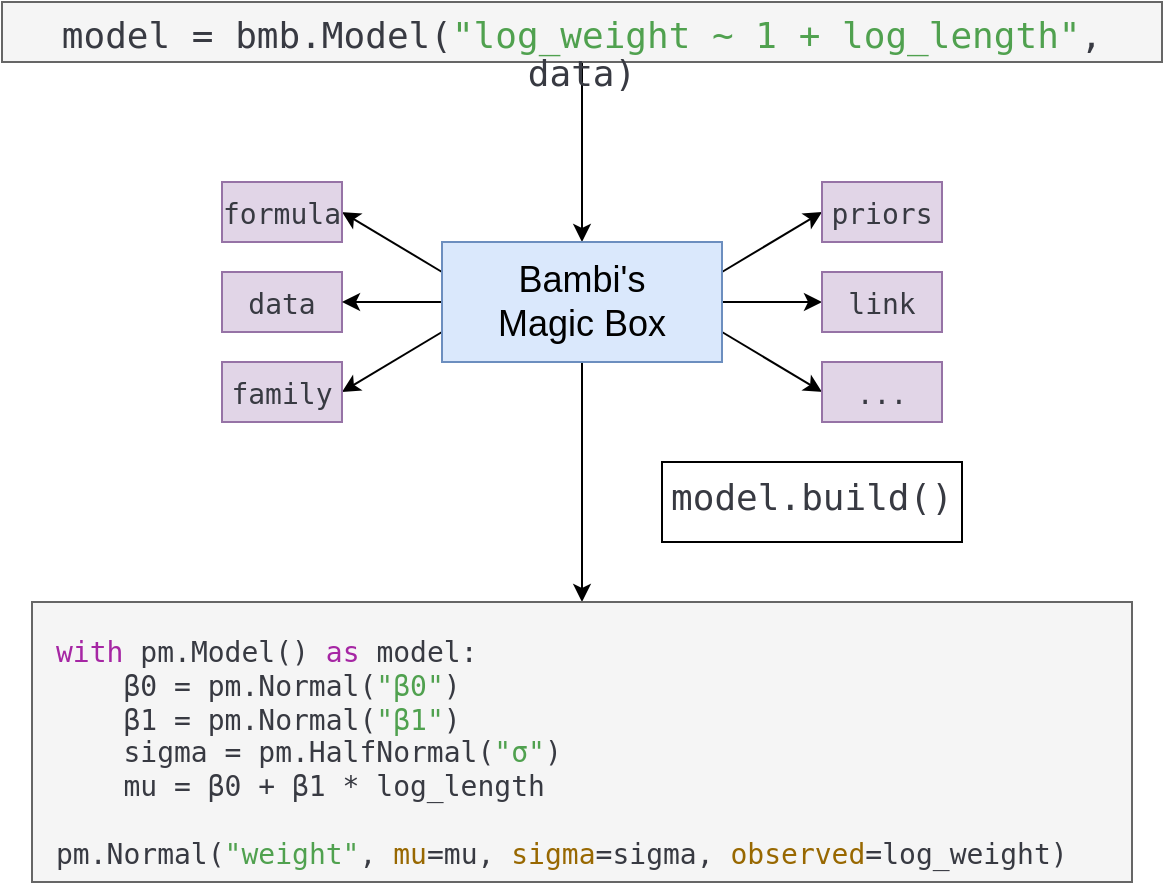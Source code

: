 <mxfile version="20.3.0" type="device"><diagram id="zOElW8BP_Pfkf28imVs9" name="Page-1"><mxGraphModel dx="1132" dy="732" grid="1" gridSize="10" guides="1" tooltips="1" connect="1" arrows="1" fold="1" page="1" pageScale="1" pageWidth="850" pageHeight="1100" math="0" shadow="0"><root><mxCell id="0"/><mxCell id="1" parent="0"/><mxCell id="cHL2ojspXwkiOK-Gk3Tl-32" style="edgeStyle=none;rounded=0;orthogonalLoop=1;jettySize=auto;html=1;exitX=0.5;exitY=1;exitDx=0;exitDy=0;fontSize=14;" edge="1" parent="1" source="cHL2ojspXwkiOK-Gk3Tl-1" target="cHL2ojspXwkiOK-Gk3Tl-9"><mxGeometry relative="1" as="geometry"/></mxCell><mxCell id="cHL2ojspXwkiOK-Gk3Tl-1" value="&lt;div style=&quot;color: rgb(56, 58, 66); font-family: &amp;quot;Cascadia Code&amp;quot;, &amp;quot;Droid Sans Mono&amp;quot;, &amp;quot;monospace&amp;quot;, monospace; font-weight: normal; font-size: 18px; line-height: 19px;&quot;&gt;&lt;div style=&quot;&quot;&gt;&lt;span style=&quot;color: rgb(56, 58, 66);&quot;&gt;model = bmb.Model(&lt;/span&gt;&lt;span style=&quot;color: rgb(80, 161, 79);&quot;&gt;&quot;log_weight ~ 1 + log_length&quot;&lt;/span&gt;&lt;span style=&quot;color: rgb(56, 58, 66);&quot;&gt;, data)&lt;/span&gt;&lt;/div&gt;&lt;/div&gt;" style="text;whiteSpace=wrap;html=1;fillColor=#f5f5f5;strokeColor=#666666;align=center;fontColor=#333333;" vertex="1" parent="1"><mxGeometry x="110" y="270" width="580" height="30" as="geometry"/></mxCell><mxCell id="cHL2ojspXwkiOK-Gk3Tl-3" value="&lt;div style=&quot;text-align: left;&quot;&gt;&lt;span style=&quot;color: rgb(56, 58, 66); font-family: &amp;quot;Cascadia Code&amp;quot;, &amp;quot;Droid Sans Mono&amp;quot;, &amp;quot;monospace&amp;quot;, monospace;&quot;&gt;&lt;font style=&quot;font-size: 14px;&quot;&gt;data&lt;/font&gt;&lt;/span&gt;&lt;br&gt;&lt;/div&gt;" style="rounded=0;whiteSpace=wrap;html=1;fontSize=18;fillColor=#e1d5e7;strokeColor=#9673a6;" vertex="1" parent="1"><mxGeometry x="220" y="405" width="60" height="30" as="geometry"/></mxCell><mxCell id="cHL2ojspXwkiOK-Gk3Tl-34" style="edgeStyle=none;rounded=0;orthogonalLoop=1;jettySize=auto;html=1;exitX=0.5;exitY=1;exitDx=0;exitDy=0;fontSize=14;entryX=0.5;entryY=0;entryDx=0;entryDy=0;" edge="1" parent="1" source="cHL2ojspXwkiOK-Gk3Tl-9" target="cHL2ojspXwkiOK-Gk3Tl-18"><mxGeometry relative="1" as="geometry"><mxPoint x="410" y="550" as="targetPoint"/></mxGeometry></mxCell><mxCell id="cHL2ojspXwkiOK-Gk3Tl-35" style="edgeStyle=none;rounded=0;orthogonalLoop=1;jettySize=auto;html=1;exitX=0;exitY=0.25;exitDx=0;exitDy=0;entryX=1;entryY=0.5;entryDx=0;entryDy=0;fontSize=14;" edge="1" parent="1" source="cHL2ojspXwkiOK-Gk3Tl-9" target="cHL2ojspXwkiOK-Gk3Tl-25"><mxGeometry relative="1" as="geometry"/></mxCell><mxCell id="cHL2ojspXwkiOK-Gk3Tl-36" style="edgeStyle=none;rounded=0;orthogonalLoop=1;jettySize=auto;html=1;exitX=0;exitY=0.5;exitDx=0;exitDy=0;entryX=1;entryY=0.5;entryDx=0;entryDy=0;fontSize=14;" edge="1" parent="1" source="cHL2ojspXwkiOK-Gk3Tl-9" target="cHL2ojspXwkiOK-Gk3Tl-3"><mxGeometry relative="1" as="geometry"/></mxCell><mxCell id="cHL2ojspXwkiOK-Gk3Tl-37" style="edgeStyle=none;rounded=0;orthogonalLoop=1;jettySize=auto;html=1;exitX=0;exitY=0.75;exitDx=0;exitDy=0;entryX=1;entryY=0.5;entryDx=0;entryDy=0;fontSize=14;" edge="1" parent="1" source="cHL2ojspXwkiOK-Gk3Tl-9" target="cHL2ojspXwkiOK-Gk3Tl-27"><mxGeometry relative="1" as="geometry"/></mxCell><mxCell id="cHL2ojspXwkiOK-Gk3Tl-38" style="edgeStyle=none;rounded=0;orthogonalLoop=1;jettySize=auto;html=1;exitX=1;exitY=0.25;exitDx=0;exitDy=0;entryX=0;entryY=0.5;entryDx=0;entryDy=0;fontSize=14;" edge="1" parent="1" source="cHL2ojspXwkiOK-Gk3Tl-9" target="cHL2ojspXwkiOK-Gk3Tl-31"><mxGeometry relative="1" as="geometry"/></mxCell><mxCell id="cHL2ojspXwkiOK-Gk3Tl-40" style="edgeStyle=none;rounded=0;orthogonalLoop=1;jettySize=auto;html=1;exitX=1;exitY=0.5;exitDx=0;exitDy=0;entryX=0;entryY=0.5;entryDx=0;entryDy=0;fontSize=14;" edge="1" parent="1" source="cHL2ojspXwkiOK-Gk3Tl-9" target="cHL2ojspXwkiOK-Gk3Tl-39"><mxGeometry relative="1" as="geometry"/></mxCell><mxCell id="cHL2ojspXwkiOK-Gk3Tl-41" style="edgeStyle=none;rounded=0;orthogonalLoop=1;jettySize=auto;html=1;exitX=1;exitY=0.75;exitDx=0;exitDy=0;entryX=0;entryY=0.5;entryDx=0;entryDy=0;fontSize=14;" edge="1" parent="1" source="cHL2ojspXwkiOK-Gk3Tl-9" target="cHL2ojspXwkiOK-Gk3Tl-33"><mxGeometry relative="1" as="geometry"/></mxCell><mxCell id="cHL2ojspXwkiOK-Gk3Tl-9" value="Bambi's &lt;br&gt;Magic Box" style="rounded=0;whiteSpace=wrap;html=1;fontSize=18;fillColor=#dae8fc;strokeColor=#6c8ebf;" vertex="1" parent="1"><mxGeometry x="330" y="390" width="140" height="60" as="geometry"/></mxCell><mxCell id="cHL2ojspXwkiOK-Gk3Tl-18" value="" style="rounded=0;whiteSpace=wrap;html=1;strokeColor=#666666;fontSize=18;fillColor=#f5f5f5;fontColor=#333333;" vertex="1" parent="1"><mxGeometry x="125" y="570" width="550" height="140" as="geometry"/></mxCell><mxCell id="cHL2ojspXwkiOK-Gk3Tl-17" value="&lt;div style=&quot;color: rgb(56, 58, 66); font-family: &amp;quot;Cascadia Code&amp;quot;, &amp;quot;Droid Sans Mono&amp;quot;, &amp;quot;monospace&amp;quot;, monospace; font-size: 14px; font-style: normal; font-variant-ligatures: normal; font-variant-caps: normal; font-weight: 400; letter-spacing: normal; orphans: 2; text-align: left; text-indent: 0px; text-transform: none; widows: 2; word-spacing: 0px; -webkit-text-stroke-width: 0px; text-decoration-thickness: initial; text-decoration-style: initial; text-decoration-color: initial;&quot;&gt;&lt;span style=&quot;color: rgb(166, 38, 164);&quot;&gt;with&lt;/span&gt;&lt;span&gt;&amp;nbsp;&lt;/span&gt;pm.Model()&lt;span&gt;&amp;nbsp;&lt;/span&gt;&lt;span style=&quot;color: rgb(166, 38, 164);&quot;&gt;as&lt;/span&gt;&lt;span&gt;&amp;nbsp;&lt;/span&gt;model:&lt;/div&gt;&lt;div style=&quot;color: rgb(56, 58, 66); font-family: &amp;quot;Cascadia Code&amp;quot;, &amp;quot;Droid Sans Mono&amp;quot;, &amp;quot;monospace&amp;quot;, monospace; font-size: 14px; font-style: normal; font-variant-ligatures: normal; font-variant-caps: normal; font-weight: 400; letter-spacing: normal; orphans: 2; text-align: left; text-indent: 0px; text-transform: none; widows: 2; word-spacing: 0px; -webkit-text-stroke-width: 0px; text-decoration-thickness: initial; text-decoration-style: initial; text-decoration-color: initial;&quot;&gt;&amp;nbsp; &amp;nbsp; β0 = pm.Normal(&lt;span style=&quot;color: rgb(80, 161, 79);&quot;&gt;&quot;β0&quot;&lt;/span&gt;)&lt;/div&gt;&lt;div style=&quot;color: rgb(56, 58, 66); font-family: &amp;quot;Cascadia Code&amp;quot;, &amp;quot;Droid Sans Mono&amp;quot;, &amp;quot;monospace&amp;quot;, monospace; font-size: 14px; font-style: normal; font-variant-ligatures: normal; font-variant-caps: normal; font-weight: 400; letter-spacing: normal; orphans: 2; text-align: left; text-indent: 0px; text-transform: none; widows: 2; word-spacing: 0px; -webkit-text-stroke-width: 0px; text-decoration-thickness: initial; text-decoration-style: initial; text-decoration-color: initial;&quot;&gt;&amp;nbsp; &amp;nbsp; β1 = pm.Normal(&lt;span style=&quot;color: rgb(80, 161, 79);&quot;&gt;&quot;β1&quot;&lt;/span&gt;)&lt;/div&gt;&lt;div style=&quot;color: rgb(56, 58, 66); font-family: &amp;quot;Cascadia Code&amp;quot;, &amp;quot;Droid Sans Mono&amp;quot;, &amp;quot;monospace&amp;quot;, monospace; font-size: 14px; font-style: normal; font-variant-ligatures: normal; font-variant-caps: normal; font-weight: 400; letter-spacing: normal; orphans: 2; text-align: left; text-indent: 0px; text-transform: none; widows: 2; word-spacing: 0px; -webkit-text-stroke-width: 0px; text-decoration-thickness: initial; text-decoration-style: initial; text-decoration-color: initial;&quot;&gt;&amp;nbsp; &amp;nbsp; sigma = pm.HalfNormal(&lt;span style=&quot;color: rgb(80, 161, 79);&quot;&gt;&quot;σ&quot;&lt;/span&gt;)&lt;/div&gt;&lt;div style=&quot;color: rgb(56, 58, 66); font-family: &amp;quot;Cascadia Code&amp;quot;, &amp;quot;Droid Sans Mono&amp;quot;, &amp;quot;monospace&amp;quot;, monospace; font-size: 14px; font-style: normal; font-variant-ligatures: normal; font-variant-caps: normal; font-weight: 400; letter-spacing: normal; orphans: 2; text-align: left; text-indent: 0px; text-transform: none; widows: 2; word-spacing: 0px; -webkit-text-stroke-width: 0px; text-decoration-thickness: initial; text-decoration-style: initial; text-decoration-color: initial;&quot;&gt;&amp;nbsp; &amp;nbsp; mu = β0 + β1 * log_length&lt;/div&gt;&lt;div style=&quot;color: rgb(56, 58, 66); font-family: &amp;quot;Cascadia Code&amp;quot;, &amp;quot;Droid Sans Mono&amp;quot;, &amp;quot;monospace&amp;quot;, monospace; font-size: 14px; font-style: normal; font-variant-ligatures: normal; font-variant-caps: normal; font-weight: 400; letter-spacing: normal; orphans: 2; text-align: left; text-indent: 0px; text-transform: none; widows: 2; word-spacing: 0px; -webkit-text-stroke-width: 0px; text-decoration-thickness: initial; text-decoration-style: initial; text-decoration-color: initial;&quot;&gt;&amp;nbsp; &amp;nbsp; pm.Normal(&lt;span style=&quot;color: rgb(80, 161, 79);&quot;&gt;&quot;weight&quot;&lt;/span&gt;,&lt;span&gt;&amp;nbsp;&lt;/span&gt;&lt;span style=&quot;color: rgb(152, 104, 1);&quot;&gt;mu&lt;/span&gt;=mu,&lt;span&gt;&amp;nbsp;&lt;/span&gt;&lt;span style=&quot;color: rgb(152, 104, 1);&quot;&gt;sigma&lt;/span&gt;=sigma,&lt;span&gt;&amp;nbsp;&lt;/span&gt;&lt;span style=&quot;color: rgb(152, 104, 1);&quot;&gt;observed&lt;/span&gt;=log_weight)&lt;/div&gt;" style="text;whiteSpace=wrap;html=1;fontSize=18;" vertex="1" parent="1"><mxGeometry x="135" y="580" width="530" height="120" as="geometry"/></mxCell><mxCell id="cHL2ojspXwkiOK-Gk3Tl-19" value="&lt;span style=&quot;color: rgb(56, 58, 66); font-family: &amp;quot;Cascadia Code&amp;quot;, &amp;quot;Droid Sans Mono&amp;quot;, &amp;quot;monospace&amp;quot;, monospace; font-size: 18px; font-style: normal; font-variant-ligatures: normal; font-variant-caps: normal; font-weight: 400; letter-spacing: normal; orphans: 2; text-indent: 0px; text-transform: none; widows: 2; word-spacing: 0px; -webkit-text-stroke-width: 0px; text-decoration-thickness: initial; text-decoration-style: initial; text-decoration-color: initial; float: none; display: inline !important;&quot;&gt;model.build()&lt;/span&gt;" style="text;whiteSpace=wrap;html=1;fontSize=18;align=center;strokeColor=default;" vertex="1" parent="1"><mxGeometry x="440" y="500" width="150" height="40" as="geometry"/></mxCell><mxCell id="cHL2ojspXwkiOK-Gk3Tl-25" value="&lt;div style=&quot;text-align: left;&quot;&gt;&lt;span style=&quot;color: rgb(56, 58, 66); font-family: &amp;quot;Cascadia Code&amp;quot;, &amp;quot;Droid Sans Mono&amp;quot;, &amp;quot;monospace&amp;quot;, monospace;&quot;&gt;&lt;font style=&quot;font-size: 14px;&quot;&gt;formula&lt;/font&gt;&lt;/span&gt;&lt;br&gt;&lt;/div&gt;" style="rounded=0;whiteSpace=wrap;html=1;fontSize=18;fillColor=#e1d5e7;strokeColor=#9673a6;" vertex="1" parent="1"><mxGeometry x="220" y="360" width="60" height="30" as="geometry"/></mxCell><mxCell id="cHL2ojspXwkiOK-Gk3Tl-27" value="&lt;div style=&quot;text-align: left;&quot;&gt;&lt;span style=&quot;color: rgb(56, 58, 66); font-family: &amp;quot;Cascadia Code&amp;quot;, &amp;quot;Droid Sans Mono&amp;quot;, &amp;quot;monospace&amp;quot;, monospace;&quot;&gt;&lt;font style=&quot;font-size: 14px;&quot;&gt;family&lt;/font&gt;&lt;/span&gt;&lt;br&gt;&lt;/div&gt;" style="rounded=0;whiteSpace=wrap;html=1;fontSize=18;fillColor=#e1d5e7;strokeColor=#9673a6;" vertex="1" parent="1"><mxGeometry x="220" y="450" width="60" height="30" as="geometry"/></mxCell><mxCell id="cHL2ojspXwkiOK-Gk3Tl-31" value="&lt;div style=&quot;text-align: left;&quot;&gt;&lt;font face=&quot;Cascadia Code, Droid Sans Mono, monospace, monospace&quot; color=&quot;#383a42&quot;&gt;&lt;span style=&quot;font-size: 14px;&quot;&gt;priors&lt;/span&gt;&lt;/font&gt;&lt;/div&gt;" style="rounded=0;whiteSpace=wrap;html=1;fontSize=18;fillColor=#e1d5e7;strokeColor=#9673a6;" vertex="1" parent="1"><mxGeometry x="520" y="360" width="60" height="30" as="geometry"/></mxCell><mxCell id="cHL2ojspXwkiOK-Gk3Tl-33" value="&lt;div style=&quot;text-align: left;&quot;&gt;&lt;span style=&quot;color: rgb(56, 58, 66); font-family: &amp;quot;Cascadia Code&amp;quot;, &amp;quot;Droid Sans Mono&amp;quot;, &amp;quot;monospace&amp;quot;, monospace;&quot;&gt;&lt;font style=&quot;font-size: 14px;&quot;&gt;...&lt;/font&gt;&lt;/span&gt;&lt;br&gt;&lt;/div&gt;" style="rounded=0;whiteSpace=wrap;html=1;fontSize=18;fillColor=#e1d5e7;strokeColor=#9673a6;" vertex="1" parent="1"><mxGeometry x="520" y="450" width="60" height="30" as="geometry"/></mxCell><mxCell id="cHL2ojspXwkiOK-Gk3Tl-39" value="&lt;div style=&quot;text-align: left;&quot;&gt;&lt;span style=&quot;color: rgb(56, 58, 66); font-family: &amp;quot;Cascadia Code&amp;quot;, &amp;quot;Droid Sans Mono&amp;quot;, &amp;quot;monospace&amp;quot;, monospace;&quot;&gt;&lt;font style=&quot;font-size: 14px;&quot;&gt;link&lt;/font&gt;&lt;/span&gt;&lt;br&gt;&lt;/div&gt;" style="rounded=0;whiteSpace=wrap;html=1;fontSize=18;fillColor=#e1d5e7;strokeColor=#9673a6;" vertex="1" parent="1"><mxGeometry x="520" y="405" width="60" height="30" as="geometry"/></mxCell></root></mxGraphModel></diagram></mxfile>